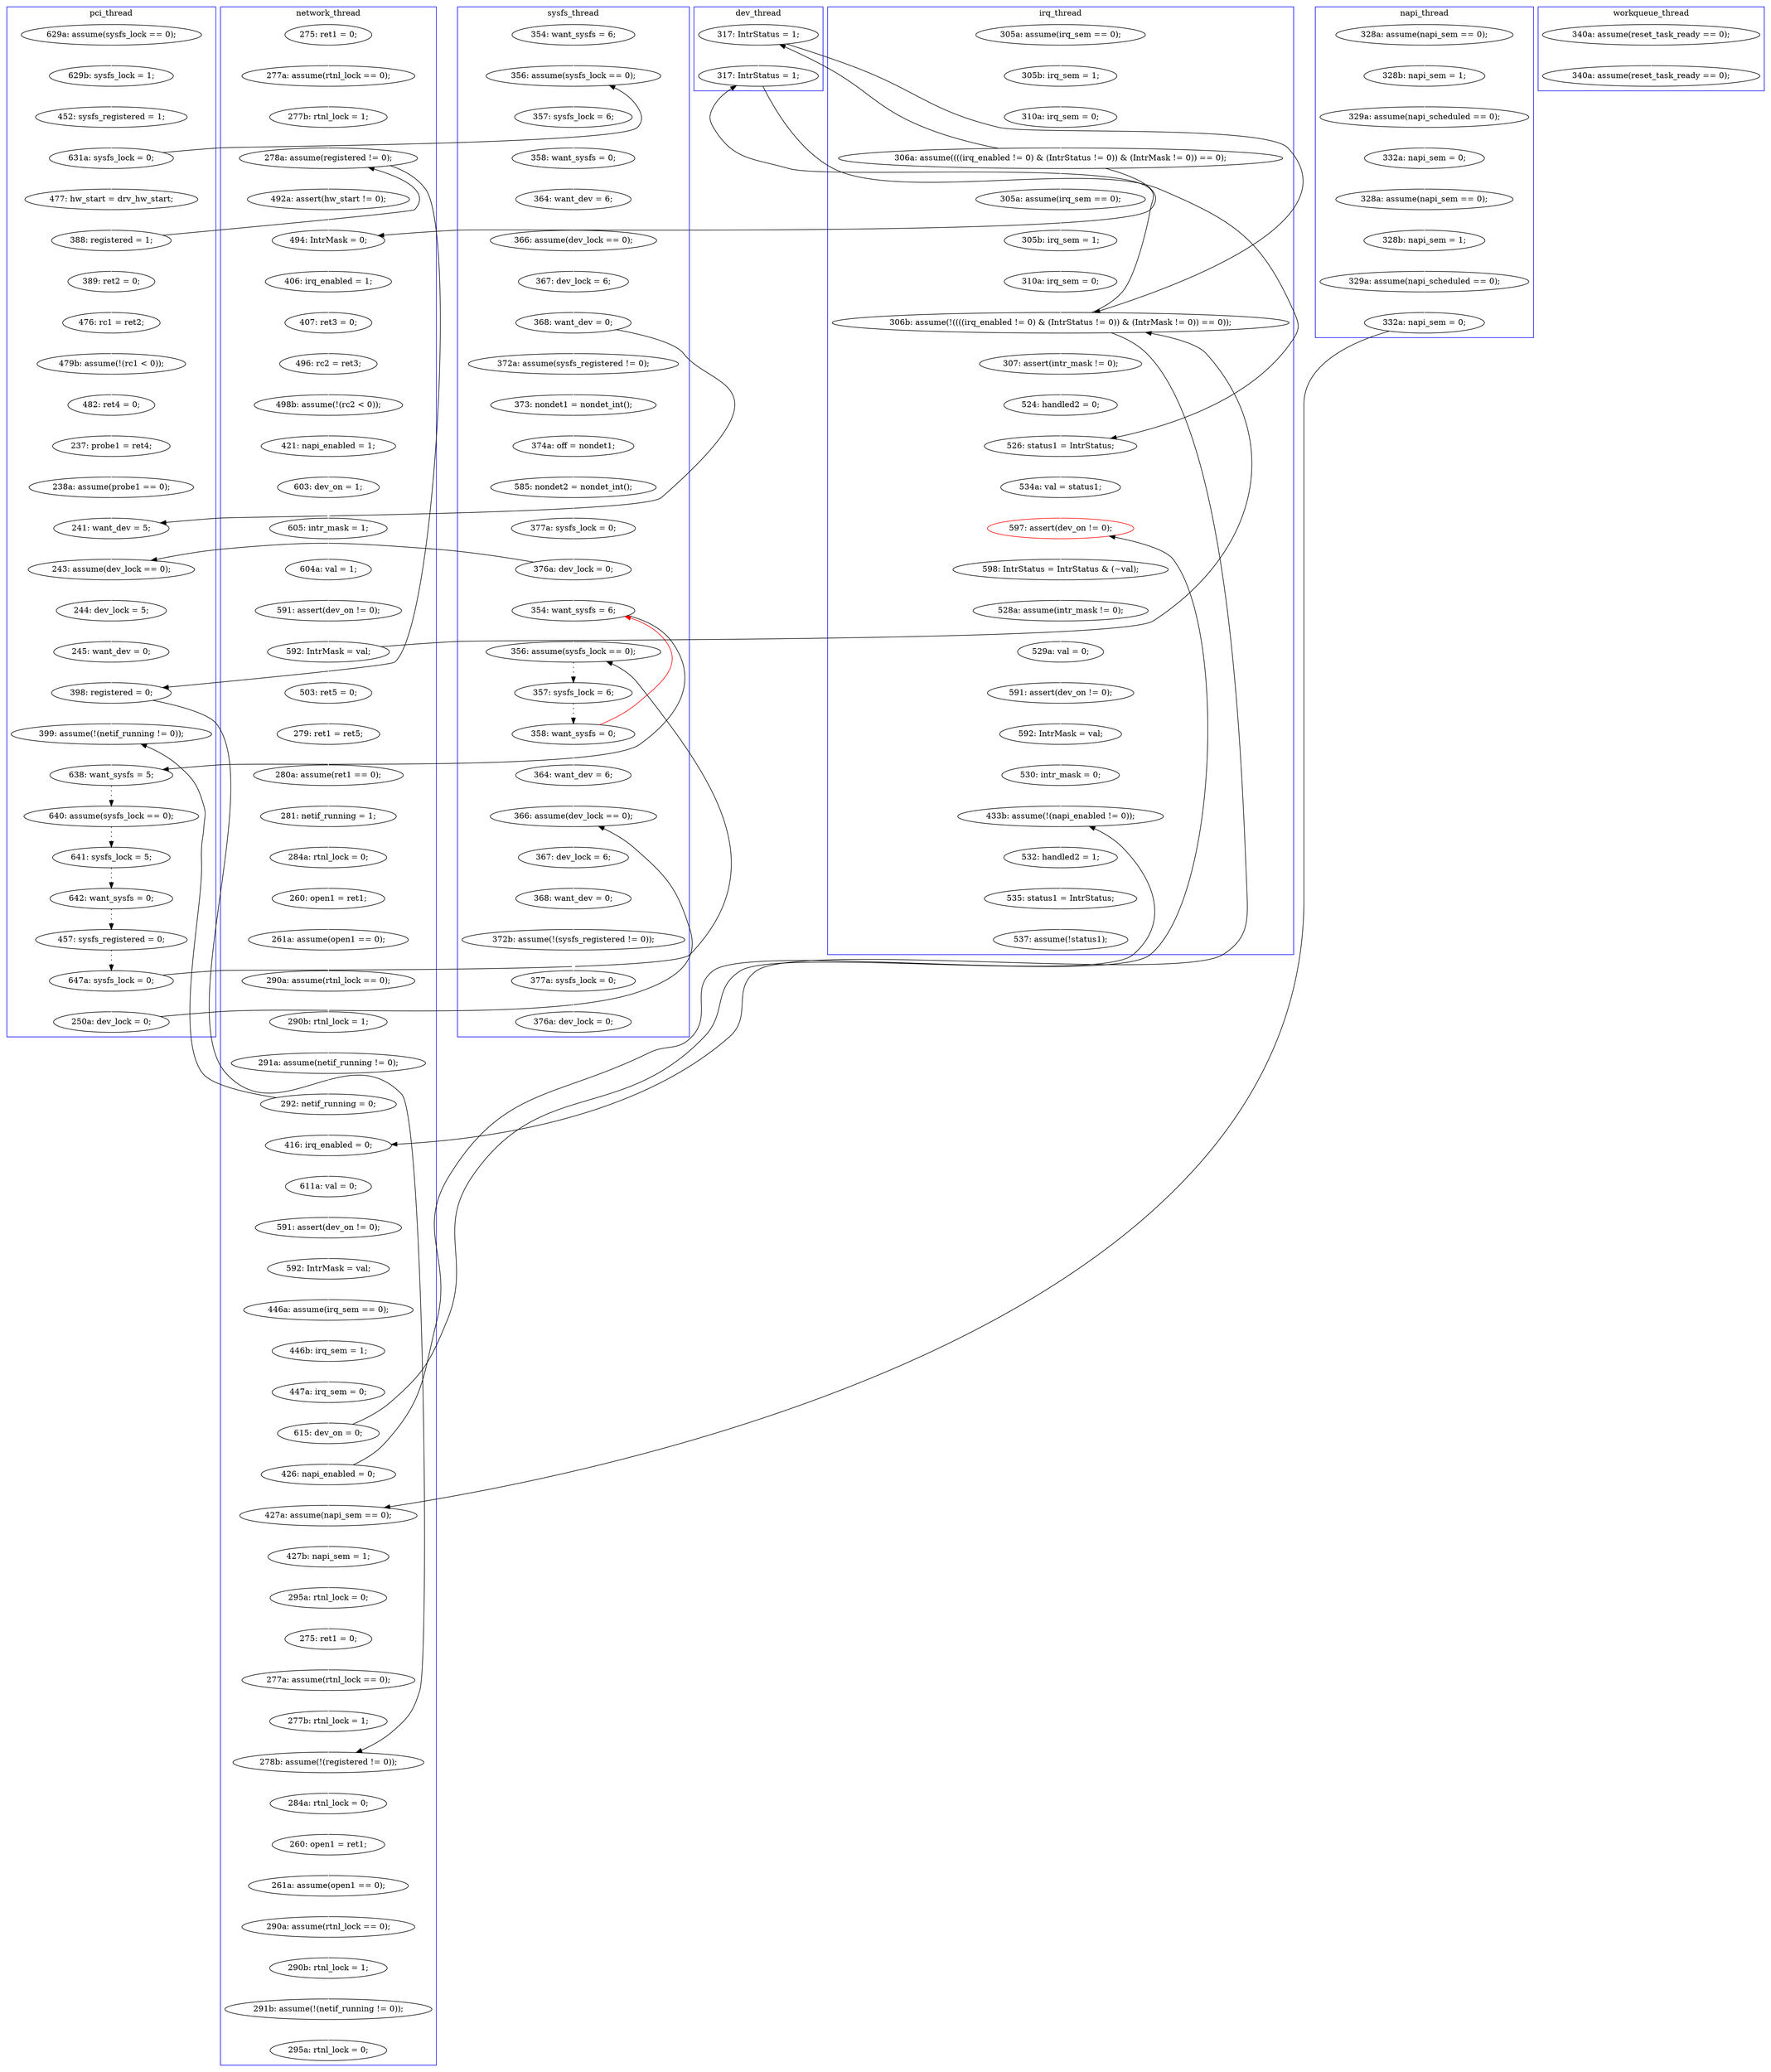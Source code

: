 digraph Counterexample {
	121 -> 288 [color = white, style = solid]
	296 -> 297 [color = black, style = solid, constraint = false]
	121 -> 226 [color = black, style = solid, constraint = false]
	307 -> 309 [color = white, style = solid]
	290 -> 121 [color = red, style = solid, constraint = false]
	186 -> 189 [color = black, style = solid, constraint = false]
	247 -> 248 [color = white, style = solid]
	226 -> 254 [color = black, style = dotted]
	35 -> 36 [color = white, style = solid]
	179 -> 222 [color = black, style = solid, constraint = false]
	112 -> 113 [color = white, style = solid]
	288 -> 289 [color = black, style = dotted]
	104 -> 121 [color = white, style = solid]
	216 -> 219 [color = white, style = solid]
	136 -> 139 [color = white, style = solid]
	203 -> 206 [color = white, style = solid]
	79 -> 82 [color = white, style = solid]
	139 -> 142 [color = white, style = solid]
	148 -> 149 [color = white, style = solid]
	214 -> 215 [color = black, style = solid, constraint = false]
	113 -> 221 [color = white, style = solid]
	76 -> 86 [color = white, style = solid]
	213 -> 215 [color = white, style = solid]
	228 -> 231 [color = white, style = solid]
	135 -> 136 [color = white, style = solid]
	287 -> 296 [color = white, style = solid]
	206 -> 213 [color = white, style = solid]
	287 -> 288 [color = black, style = solid, constraint = false]
	222 -> 226 [color = white, style = solid]
	279 -> 302 [color = white, style = solid]
	43 -> 100 [color = white, style = solid]
	181 -> 183 [color = white, style = solid]
	100 -> 101 [color = white, style = solid]
	29 -> 30 [color = white, style = solid]
	221 -> 241 [color = black, style = solid, constraint = false]
	84 -> 110 [color = black, style = solid, constraint = false]
	251 -> 253 [color = white, style = solid]
	299 -> 301 [color = white, style = solid]
	291 -> 297 [color = white, style = solid]
	129 -> 134 [color = white, style = solid]
	165 -> 168 [color = white, style = solid]
	240 -> 243 [color = white, style = solid]
	248 -> 250 [color = white, style = solid]
	241 -> 257 [color = white, style = solid]
	243 -> 244 [color = white, style = solid]
	66 -> 69 [color = white, style = solid]
	104 -> 111 [color = black, style = solid, constraint = false]
	54 -> 73 [color = white, style = solid]
	206 -> 243 [color = black, style = solid, constraint = false]
	74 -> 75 [color = white, style = solid]
	118 -> 292 [color = white, style = solid]
	194 -> 196 [color = white, style = solid]
	213 -> 266 [color = black, style = solid, constraint = false]
	101 -> 117 [color = white, style = solid]
	289 -> 290 [color = black, style = dotted]
	109 -> 110 [color = white, style = solid]
	39 -> 129 [color = black, style = solid, constraint = false]
	156 -> 159 [color = white, style = solid]
	86 -> 117 [color = black, style = solid, constraint = false]
	215 -> 216 [color = white, style = solid]
	117 -> 221 [color = black, style = solid, constraint = false]
	219 -> 236 [color = white, style = solid]
	75 -> 79 [color = white, style = solid]
	147 -> 148 [color = white, style = solid]
	152 -> 155 [color = white, style = solid]
	273 -> 274 [color = white, style = solid]
	30 -> 32 [color = white, style = solid]
	180 -> 181 [color = white, style = solid]
	110 -> 111 [color = white, style = solid]
	231 -> 240 [color = white, style = solid]
	128 -> 129 [color = white, style = solid]
	175 -> 176 [color = white, style = solid]
	257 -> 258 [color = white, style = solid]
	111 -> 112 [color = white, style = solid]
	36 -> 37 [color = white, style = solid]
	186 -> 190 [color = white, style = solid]
	301 -> 307 [color = white, style = solid]
	134 -> 135 [color = white, style = solid]
	236 -> 237 [color = white, style = solid]
	258 -> 261 [color = white, style = solid]
	151 -> 152 [color = white, style = solid]
	159 -> 160 [color = white, style = solid]
	178 -> 179 [color = white, style = solid]
	278 -> 279 [color = white, style = solid]
	103 -> 104 [color = white, style = solid]
	160 -> 162 [color = white, style = solid]
	168 -> 175 [color = white, style = solid]
	297 -> 298 [color = white, style = solid]
	117 -> 128 [color = white, style = solid]
	87 -> 94 [color = white, style = solid]
	186 -> 204 [color = black, style = solid, constraint = false]
	201 -> 202 [color = white, style = solid]
	73 -> 74 [color = white, style = solid]
	90 -> 93 [color = white, style = solid]
	84 -> 88 [color = white, style = solid]
	83 -> 84 [color = white, style = solid]
	261 -> 273 [color = white, style = solid]
	202 -> 203 [color = white, style = solid]
	62 -> 116 [color = white, style = solid]
	65 -> 66 [color = white, style = solid]
	86 -> 87 [color = white, style = solid]
	250 -> 251 [color = white, style = solid]
	179 -> 189 [color = white, style = solid]
	69 -> 71 [color = white, style = solid]
	71 -> 76 [color = white, style = solid]
	39 -> 180 [color = white, style = solid]
	176 -> 178 [color = white, style = solid]
	290 -> 291 [color = white, style = solid]
	255 -> 256 [color = black, style = dotted]
	116 -> 214 [color = white, style = solid]
	276 -> 314 [color = white, style = solid]
	204 -> 231 [color = black, style = solid, constraint = false]
	183 -> 186 [color = white, style = solid]
	97 -> 98 [color = white, style = solid]
	196 -> 197 [color = white, style = solid]
	274 -> 276 [color = white, style = solid]
	89 -> 90 [color = white, style = solid]
	163 -> 186 [color = black, style = solid, constraint = false]
	285 -> 287 [color = black, style = dotted]
	266 -> 278 [color = white, style = solid]
	162 -> 165 [color = white, style = solid]
	93 -> 103 [color = white, style = solid]
	256 -> 285 [color = black, style = dotted]
	61 -> 62 [color = white, style = solid]
	190 -> 228 [color = white, style = solid]
	254 -> 255 [color = black, style = dotted]
	98 -> 106 [color = white, style = solid]
	237 -> 238 [color = white, style = solid]
	82 -> 83 [color = white, style = solid]
	149 -> 151 [color = white, style = solid]
	37 -> 39 [color = white, style = solid]
	52 -> 61 [color = white, style = solid]
	106 -> 109 [color = white, style = solid]
	152 -> 186 [color = black, style = solid, constraint = false]
	88 -> 89 [color = white, style = solid]
	298 -> 299 [color = white, style = solid]
	238 -> 241 [color = white, style = solid]
	71 -> 73 [color = black, style = solid, constraint = false]
	94 -> 97 [color = white, style = solid]
	163 -> 204 [color = white, style = solid]
	221 -> 222 [color = white, style = solid]
	142 -> 147 [color = white, style = solid]
	197 -> 201 [color = white, style = solid]
	189 -> 194 [color = white, style = solid]
	39 -> 163 [color = black, style = solid, constraint = false]
	253 -> 266 [color = white, style = solid]
	244 -> 247 [color = white, style = solid]
	155 -> 156 [color = white, style = solid]
	32 -> 52 [color = white, style = solid]
	subgraph cluster5 {
		label = workqueue_thread
		color = blue
		292  [label = "340a: assume(reset_task_ready == 0);"]
		118  [label = "340a: assume(reset_task_ready == 0);"]
	}
	subgraph cluster7 {
		label = dev_thread
		color = blue
		163  [label = "317: IntrStatus = 1;"]
		204  [label = "317: IntrStatus = 1;"]
	}
	subgraph cluster6 {
		label = sysfs_thread
		color = blue
		75  [label = "358: want_sysfs = 0;"]
		301  [label = "372b: assume(!(sysfs_registered != 0));"]
		289  [label = "357: sysfs_lock = 6;"]
		121  [label = "354: want_sysfs = 6;"]
		93  [label = "585: nondet2 = nondet_int();"]
		74  [label = "357: sysfs_lock = 6;"]
		83  [label = "367: dev_lock = 6;"]
		84  [label = "368: want_dev = 0;"]
		299  [label = "368: want_dev = 0;"]
		73  [label = "356: assume(sysfs_lock == 0);"]
		88  [label = "372a: assume(sysfs_registered != 0);"]
		307  [label = "377a: sysfs_lock = 0;"]
		297  [label = "366: assume(dev_lock == 0);"]
		79  [label = "364: want_dev = 6;"]
		104  [label = "376a: dev_lock = 0;"]
		290  [label = "358: want_sysfs = 0;"]
		82  [label = "366: assume(dev_lock == 0);"]
		309  [label = "376a: dev_lock = 0;"]
		89  [label = "373: nondet1 = nondet_int();"]
		90  [label = "374a: off = nondet1;"]
		54  [label = "354: want_sysfs = 6;"]
		288  [label = "356: assume(sysfs_lock == 0);"]
		298  [label = "367: dev_lock = 6;"]
		291  [label = "364: want_dev = 6;"]
		103  [label = "377a: sysfs_lock = 0;"]
	}
	subgraph cluster3 {
		label = irq_thread
		color = blue
		190  [label = "307: assert(intr_mask != 0);"]
		228  [label = "524: handled2 = 0;"]
		37  [label = "310a: irq_sem = 0;"]
		248  [label = "529a: val = 0;"]
		231  [label = "526: status1 = IntrStatus;"]
		279  [label = "535: status1 = IntrStatus;"]
		247  [label = "528a: assume(intr_mask != 0);"]
		302  [label = "537: assume(!status1);"]
		186  [label = "306b: assume(!((((irq_enabled != 0) & (IntrStatus != 0)) & (IntrMask != 0)) == 0));"]
		39  [label = "306a: assume((((irq_enabled != 0) & (IntrStatus != 0)) & (IntrMask != 0)) == 0);"]
		243  [label = "597: assert(dev_on != 0);", color = red]
		253  [label = "530: intr_mask = 0;"]
		278  [label = "532: handled2 = 1;"]
		35  [label = "305a: assume(irq_sem == 0);"]
		183  [label = "310a: irq_sem = 0;"]
		36  [label = "305b: irq_sem = 1;"]
		266  [label = "433b: assume(!(napi_enabled != 0));"]
		251  [label = "592: IntrMask = val;"]
		244  [label = "598: IntrStatus = IntrStatus & (~val);"]
		240  [label = "534a: val = status1;"]
		180  [label = "305a: assume(irq_sem == 0);"]
		181  [label = "305b: irq_sem = 1;"]
		250  [label = "591: assert(dev_on != 0);"]
	}
	subgraph cluster4 {
		label = napi_thread
		color = blue
		116  [label = "329a: assume(napi_scheduled == 0);"]
		214  [label = "332a: napi_sem = 0;"]
		32  [label = "329a: assume(napi_scheduled == 0);"]
		61  [label = "328a: assume(napi_sem == 0);"]
		62  [label = "328b: napi_sem = 1;"]
		30  [label = "328b: napi_sem = 1;"]
		52  [label = "332a: napi_sem = 0;"]
		29  [label = "328a: assume(napi_sem == 0);"]
	}
	subgraph cluster2 {
		label = network_thread
		color = blue
		189  [label = "416: irq_enabled = 0;"]
		201  [label = "446a: assume(irq_sem == 0);"]
		261  [label = "261a: assume(open1 == 0);"]
		165  [label = "260: open1 = ret1;"]
		136  [label = "496: rc2 = ret3;"]
		168  [label = "261a: assume(open1 == 0);"]
		142  [label = "421: napi_enabled = 1;"]
		237  [label = "277a: assume(rtnl_lock == 0);"]
		151  [label = "591: assert(dev_on != 0);"]
		194  [label = "611a: val = 0;"]
		117  [label = "278a: assume(registered != 0);"]
		276  [label = "291b: assume(!(netif_running != 0));"]
		206  [label = "615: dev_on = 0;"]
		213  [label = "426: napi_enabled = 0;"]
		258  [label = "260: open1 = ret1;"]
		129  [label = "494: IntrMask = 0;"]
		219  [label = "295a: rtnl_lock = 0;"]
		241  [label = "278b: assume(!(registered != 0));"]
		196  [label = "591: assert(dev_on != 0);"]
		176  [label = "290b: rtnl_lock = 1;"]
		236  [label = "275: ret1 = 0;"]
		147  [label = "603: dev_on = 1;"]
		175  [label = "290a: assume(rtnl_lock == 0);"]
		159  [label = "280a: assume(ret1 == 0);"]
		160  [label = "281: netif_running = 1;"]
		135  [label = "407: ret3 = 0;"]
		202  [label = "446b: irq_sem = 1;"]
		162  [label = "284a: rtnl_lock = 0;"]
		100  [label = "277a: assume(rtnl_lock == 0);"]
		274  [label = "290b: rtnl_lock = 1;"]
		215  [label = "427a: assume(napi_sem == 0);"]
		257  [label = "284a: rtnl_lock = 0;"]
		314  [label = "295a: rtnl_lock = 0;"]
		178  [label = "291a: assume(netif_running != 0);"]
		148  [label = "605: intr_mask = 1;"]
		155  [label = "503: ret5 = 0;"]
		134  [label = "406: irq_enabled = 1;"]
		156  [label = "279: ret1 = ret5;"]
		197  [label = "592: IntrMask = val;"]
		101  [label = "277b: rtnl_lock = 1;"]
		179  [label = "292: netif_running = 0;"]
		273  [label = "290a: assume(rtnl_lock == 0);"]
		203  [label = "447a: irq_sem = 0;"]
		152  [label = "592: IntrMask = val;"]
		139  [label = "498b: assume(!(rc2 < 0));"]
		128  [label = "492a: assert(hw_start != 0);"]
		238  [label = "277b: rtnl_lock = 1;"]
		149  [label = "604a: val = 1;"]
		216  [label = "427b: napi_sem = 1;"]
		43  [label = "275: ret1 = 0;"]
	}
	subgraph cluster1 {
		label = pci_thread
		color = blue
		110  [label = "241: want_dev = 5;"]
		98  [label = "482: ret4 = 0;"]
		221  [label = "398: registered = 0;"]
		87  [label = "389: ret2 = 0;"]
		97  [label = "479b: assume(!(rc1 < 0));"]
		112  [label = "244: dev_lock = 5;"]
		94  [label = "476: rc1 = ret2;"]
		287  [label = "647a: sysfs_lock = 0;"]
		256  [label = "642: want_sysfs = 0;"]
		222  [label = "399: assume(!(netif_running != 0));"]
		69  [label = "452: sysfs_registered = 1;"]
		86  [label = "388: registered = 1;"]
		71  [label = "631a: sysfs_lock = 0;"]
		111  [label = "243: assume(dev_lock == 0);"]
		255  [label = "641: sysfs_lock = 5;"]
		65  [label = "629a: assume(sysfs_lock == 0);"]
		285  [label = "457: sysfs_registered = 0;"]
		254  [label = "640: assume(sysfs_lock == 0);"]
		106  [label = "237: probe1 = ret4;"]
		113  [label = "245: want_dev = 0;"]
		109  [label = "238a: assume(probe1 == 0);"]
		76  [label = "477: hw_start = drv_hw_start;"]
		226  [label = "638: want_sysfs = 5;"]
		296  [label = "250a: dev_lock = 0;"]
		66  [label = "629b: sysfs_lock = 1;"]
	}
}